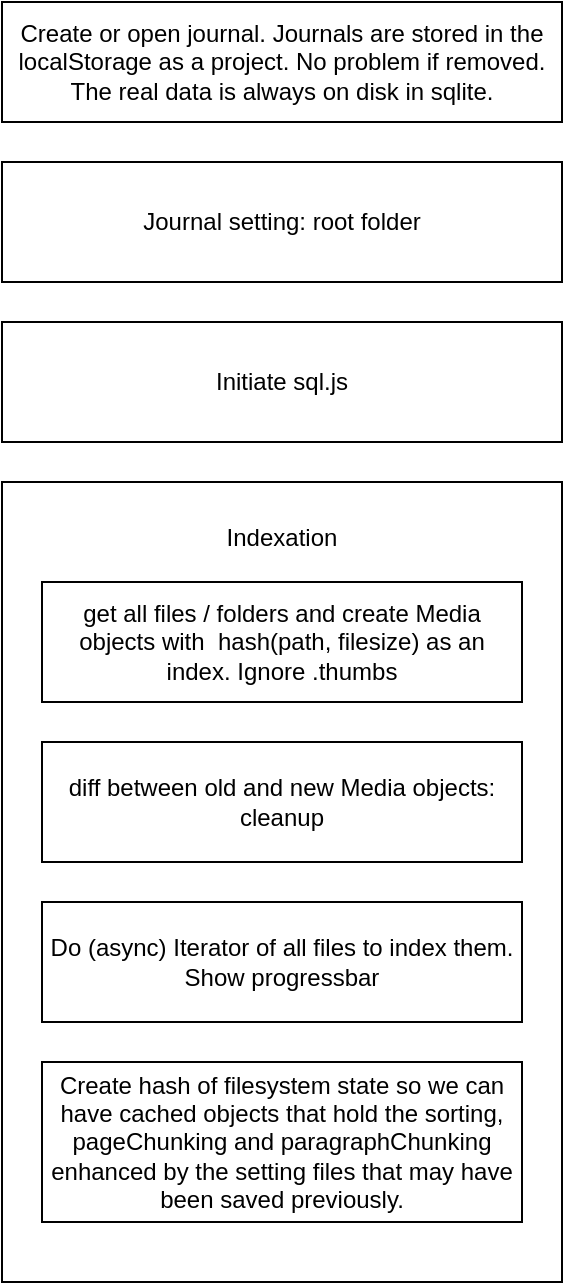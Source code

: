 <mxfile>
    <diagram id="GW-exkhWE-Jk1ta3lmuA" name="Page-1">
        <mxGraphModel dx="1118" dy="771" grid="1" gridSize="10" guides="1" tooltips="1" connect="1" arrows="1" fold="1" page="1" pageScale="1" pageWidth="850" pageHeight="1100" math="0" shadow="0">
            <root>
                <mxCell id="0"/>
                <mxCell id="1" parent="0"/>
                <mxCell id="2" value="Journal setting: root folder" style="rounded=0;whiteSpace=wrap;html=1;" vertex="1" parent="1">
                    <mxGeometry x="200" y="180" width="280" height="60" as="geometry"/>
                </mxCell>
                <mxCell id="3" value="Create or open journal. Journals are stored in the localStorage as a project. No problem if removed. The real data is always on disk in sqlite." style="rounded=0;whiteSpace=wrap;html=1;" vertex="1" parent="1">
                    <mxGeometry x="200" y="100" width="280" height="60" as="geometry"/>
                </mxCell>
                <mxCell id="7" value="" style="group" vertex="1" connectable="0" parent="1">
                    <mxGeometry x="200" y="340" width="280" height="400" as="geometry"/>
                </mxCell>
                <mxCell id="4" value="&lt;br&gt;Indexation" style="rounded=0;whiteSpace=wrap;html=1;verticalAlign=top;" vertex="1" parent="7">
                    <mxGeometry width="280" height="400" as="geometry"/>
                </mxCell>
                <mxCell id="5" value="get all files / folders and create Media objects with&amp;nbsp; hash(path, filesize) as an index. Ignore .thumbs" style="rounded=0;whiteSpace=wrap;html=1;" vertex="1" parent="7">
                    <mxGeometry x="20" y="50" width="240" height="60" as="geometry"/>
                </mxCell>
                <mxCell id="6" value="diff between old and new Media objects: cleanup" style="rounded=0;whiteSpace=wrap;html=1;" vertex="1" parent="7">
                    <mxGeometry x="20" y="130" width="240" height="60" as="geometry"/>
                </mxCell>
                <mxCell id="9" value="Do (async) Iterator of all files to index them. Show progressbar" style="rounded=0;whiteSpace=wrap;html=1;" vertex="1" parent="7">
                    <mxGeometry x="20" y="210" width="240" height="60" as="geometry"/>
                </mxCell>
                <mxCell id="15" value="Create hash of filesystem state so we can have cached objects that hold the sorting, pageChunking and paragraphChunking enhanced by the setting files that may have been saved previously." style="rounded=0;whiteSpace=wrap;html=1;" vertex="1" parent="7">
                    <mxGeometry x="20" y="290" width="240" height="80" as="geometry"/>
                </mxCell>
                <mxCell id="8" value="Initiate sql.js" style="rounded=0;whiteSpace=wrap;html=1;" vertex="1" parent="1">
                    <mxGeometry x="200" y="260" width="280" height="60" as="geometry"/>
                </mxCell>
            </root>
        </mxGraphModel>
    </diagram>
</mxfile>